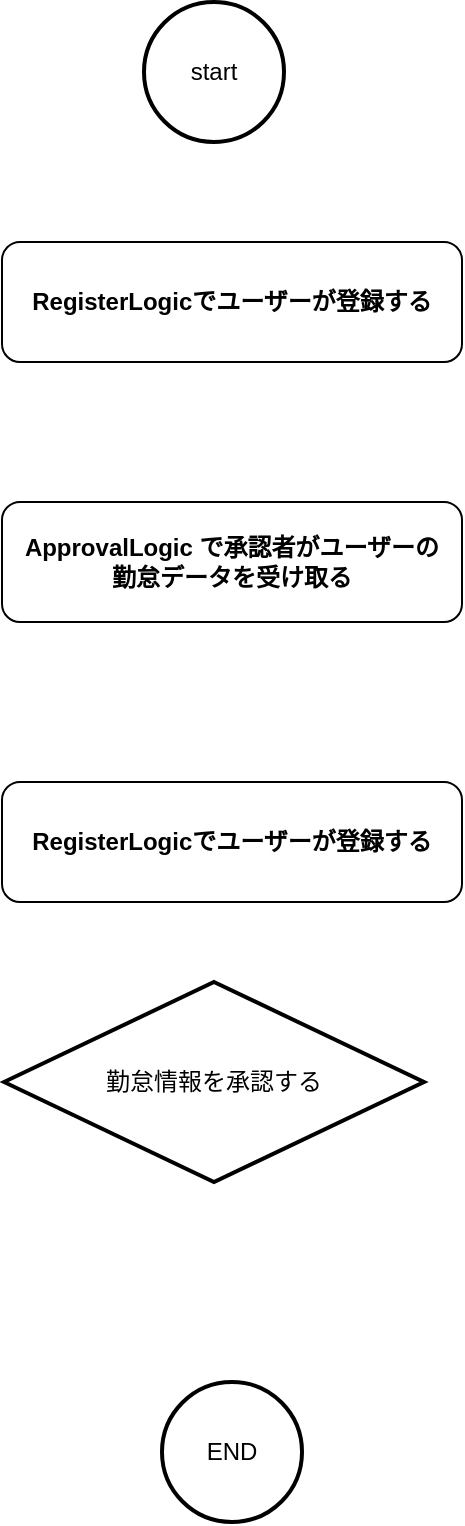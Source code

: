<mxfile version="24.6.4" type="github">
  <diagram name="ページ1" id="keNha78bK8bbNO_JLpTN">
    <mxGraphModel dx="1305" dy="1057" grid="1" gridSize="10" guides="1" tooltips="1" connect="1" arrows="1" fold="1" page="1" pageScale="1" pageWidth="827" pageHeight="1169" math="0" shadow="0">
      <root>
        <mxCell id="0" />
        <mxCell id="1" parent="0" />
        <mxCell id="0ALcXvMNRgvKgIjr6bvS-1" value="&lt;span style=&quot;font-weight: 700;&quot;&gt;ApprovalLogic で承認者がユーザーの&lt;/span&gt;&lt;div&gt;&lt;span style=&quot;font-weight: 700;&quot;&gt;勤怠データを受け取る&lt;/span&gt;&lt;/div&gt;" style="rounded=1;whiteSpace=wrap;html=1;" vertex="1" parent="1">
          <mxGeometry x="299" y="320" width="230" height="60" as="geometry" />
        </mxCell>
        <mxCell id="0ALcXvMNRgvKgIjr6bvS-2" value="start" style="strokeWidth=2;html=1;shape=mxgraph.flowchart.start_2;whiteSpace=wrap;" vertex="1" parent="1">
          <mxGeometry x="370" y="70" width="70" height="70" as="geometry" />
        </mxCell>
        <mxCell id="0ALcXvMNRgvKgIjr6bvS-3" value="END" style="strokeWidth=2;html=1;shape=mxgraph.flowchart.start_2;whiteSpace=wrap;" vertex="1" parent="1">
          <mxGeometry x="379" y="760" width="70" height="70" as="geometry" />
        </mxCell>
        <mxCell id="0ALcXvMNRgvKgIjr6bvS-4" value="&lt;span style=&quot;font-weight: 700;&quot;&gt;RegisterLogicでユーザーが登録する&lt;/span&gt;" style="rounded=1;whiteSpace=wrap;html=1;" vertex="1" parent="1">
          <mxGeometry x="299" y="190" width="230" height="60" as="geometry" />
        </mxCell>
        <mxCell id="0ALcXvMNRgvKgIjr6bvS-6" value="&lt;span style=&quot;font-weight: 700;&quot;&gt;RegisterLogicでユーザーが登録する&lt;/span&gt;" style="rounded=1;whiteSpace=wrap;html=1;" vertex="1" parent="1">
          <mxGeometry x="299" y="460" width="230" height="60" as="geometry" />
        </mxCell>
        <mxCell id="0ALcXvMNRgvKgIjr6bvS-8" value="勤怠情報を承認する" style="strokeWidth=2;html=1;shape=mxgraph.flowchart.decision;whiteSpace=wrap;" vertex="1" parent="1">
          <mxGeometry x="300" y="560" width="210" height="100" as="geometry" />
        </mxCell>
      </root>
    </mxGraphModel>
  </diagram>
</mxfile>
